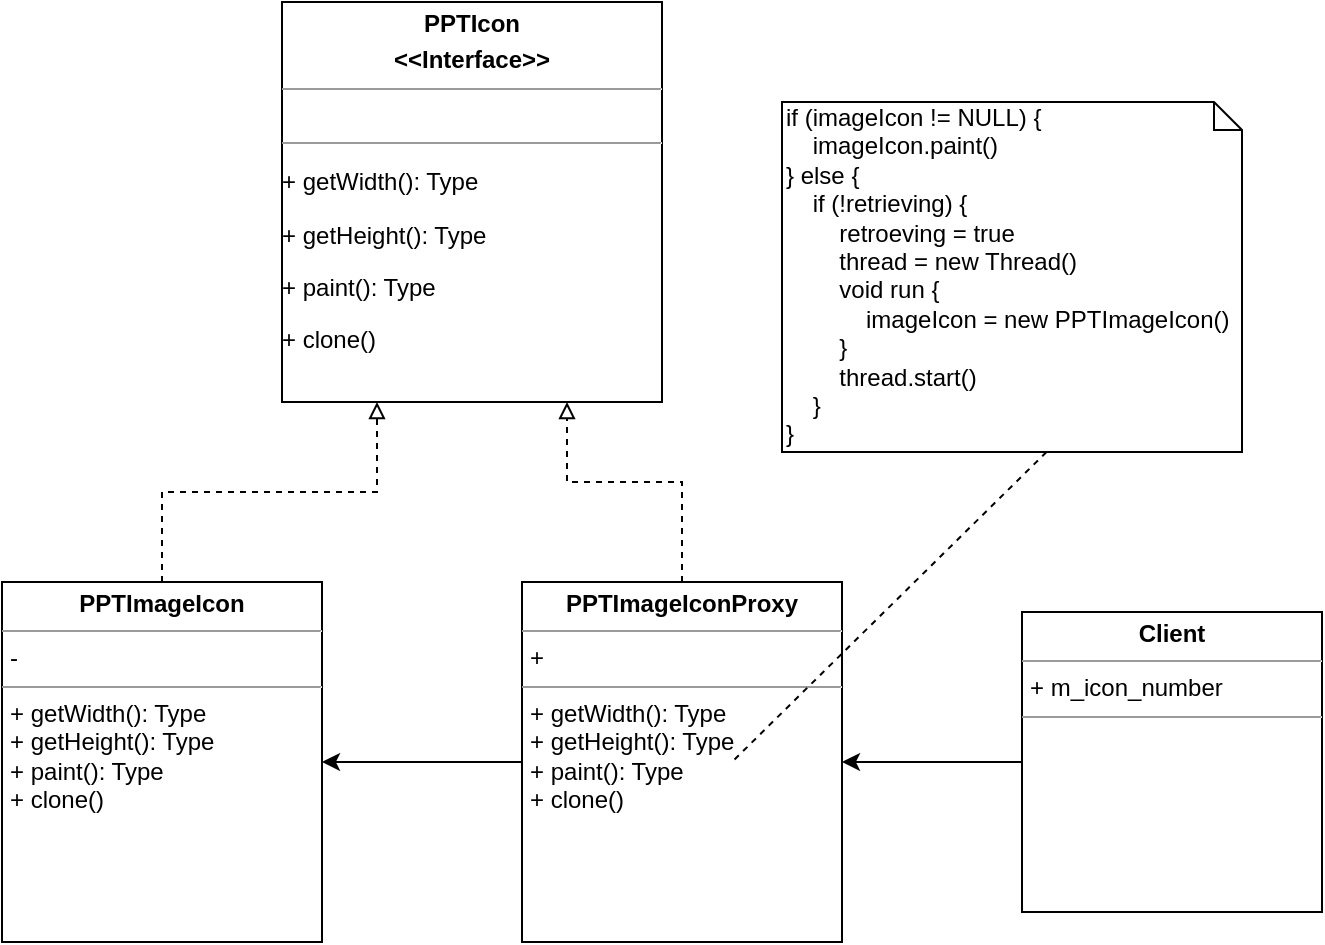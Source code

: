<mxfile version="10.7.7" type="device"><diagram id="BHmv3x919Vy1ojlWY7_N" name="Page-1"><mxGraphModel dx="951" dy="611" grid="1" gridSize="10" guides="1" tooltips="1" connect="1" arrows="1" fold="1" page="1" pageScale="1" pageWidth="827" pageHeight="1169" math="0" shadow="0"><root><mxCell id="0"/><mxCell id="1" parent="0"/><mxCell id="j3YsMhaydO8Wt0mhHx_m-9" style="edgeStyle=orthogonalEdgeStyle;rounded=0;orthogonalLoop=1;jettySize=auto;html=1;entryX=0.75;entryY=1;entryDx=0;entryDy=0;dashed=1;endArrow=block;endFill=0;exitX=0.5;exitY=0;exitDx=0;exitDy=0;" parent="1" source="UvD8MrK6XQkYHSgJ92pZ-1" target="j3YsMhaydO8Wt0mhHx_m-2" edge="1"><mxGeometry relative="1" as="geometry"><mxPoint x="590" y="300" as="sourcePoint"/><Array as="points"><mxPoint x="530" y="250"/><mxPoint x="473" y="250"/></Array></mxGeometry></mxCell><mxCell id="j3YsMhaydO8Wt0mhHx_m-8" style="edgeStyle=orthogonalEdgeStyle;rounded=0;orthogonalLoop=1;jettySize=auto;html=1;entryX=0.25;entryY=1;entryDx=0;entryDy=0;dashed=1;endArrow=block;endFill=0;" parent="1" source="j3YsMhaydO8Wt0mhHx_m-6" target="j3YsMhaydO8Wt0mhHx_m-2" edge="1"><mxGeometry relative="1" as="geometry"/></mxCell><mxCell id="UvD8MrK6XQkYHSgJ92pZ-2" value="" style="edgeStyle=orthogonalEdgeStyle;rounded=0;orthogonalLoop=1;jettySize=auto;html=1;startArrow=classic;startFill=1;endArrow=none;endFill=0;" parent="1" source="j3YsMhaydO8Wt0mhHx_m-6" target="UvD8MrK6XQkYHSgJ92pZ-1" edge="1"><mxGeometry relative="1" as="geometry"/></mxCell><mxCell id="j3YsMhaydO8Wt0mhHx_m-6" value="&lt;p style=&quot;margin: 0px ; margin-top: 4px ; text-align: center&quot;&gt;&lt;b&gt;PPTImageIcon&lt;/b&gt;&lt;/p&gt;&lt;hr size=&quot;1&quot;&gt;&lt;p style=&quot;margin: 0px ; margin-left: 4px&quot;&gt;-&amp;nbsp;&lt;/p&gt;&lt;hr size=&quot;1&quot;&gt;&lt;p style=&quot;margin: 0px ; margin-left: 4px&quot;&gt;+ getWidth(): Type&lt;br&gt;&lt;/p&gt;&lt;p style=&quot;margin: 0px ; margin-left: 4px&quot;&gt;+ getHeight(): Type&lt;br&gt;&lt;/p&gt;&lt;p style=&quot;margin: 0px ; margin-left: 4px&quot;&gt;+ paint(): Type&lt;br&gt;&lt;/p&gt;&lt;p style=&quot;margin: 0px ; margin-left: 4px&quot;&gt;+ clone()&lt;br&gt;&lt;/p&gt;" style="verticalAlign=top;align=left;overflow=fill;fontSize=12;fontFamily=Helvetica;html=1;" parent="1" vertex="1"><mxGeometry x="190" y="300" width="160" height="180" as="geometry"/></mxCell><mxCell id="UvD8MrK6XQkYHSgJ92pZ-1" value="&lt;p style=&quot;margin: 0px ; margin-top: 4px ; text-align: center&quot;&gt;&lt;b&gt;PPTImageIconProxy&lt;/b&gt;&lt;/p&gt;&lt;hr size=&quot;1&quot;&gt;&lt;p style=&quot;margin: 0px ; margin-left: 4px&quot;&gt;+&amp;nbsp;&lt;/p&gt;&lt;hr size=&quot;1&quot;&gt;&lt;p style=&quot;margin: 0px ; margin-left: 4px&quot;&gt;+ getWidth(): Type&lt;br&gt;&lt;/p&gt;&lt;p style=&quot;margin: 0px ; margin-left: 4px&quot;&gt;+ getHeight(): Type&lt;br&gt;&lt;/p&gt;&lt;p style=&quot;margin: 0px ; margin-left: 4px&quot;&gt;+ paint(): Type&lt;br&gt;&lt;/p&gt;&lt;p style=&quot;margin: 0px ; margin-left: 4px&quot;&gt;+ clone()&lt;br&gt;&lt;/p&gt;" style="verticalAlign=top;align=left;overflow=fill;fontSize=12;fontFamily=Helvetica;html=1;" parent="1" vertex="1"><mxGeometry x="450" y="300" width="160" height="180" as="geometry"/></mxCell><mxCell id="j3YsMhaydO8Wt0mhHx_m-2" value="&lt;p style=&quot;margin: 0px ; margin-top: 4px ; text-align: center&quot;&gt;&lt;b&gt;PPTIcon&lt;/b&gt;&lt;/p&gt;&lt;p style=&quot;margin: 0px ; margin-top: 4px ; text-align: center&quot;&gt;&lt;b&gt;&amp;lt;&amp;lt;Interface&amp;gt;&amp;gt;&lt;/b&gt;&lt;/p&gt;&lt;hr size=&quot;1&quot;&gt;&lt;p style=&quot;margin: 0px ; margin-left: 4px&quot;&gt;&lt;br&gt;&lt;/p&gt;&lt;hr size=&quot;1&quot;&gt;&lt;p&gt;+ getWidth(): Type&lt;br&gt;&lt;/p&gt;&lt;p&gt;+ getHeight(): Type&lt;br&gt;&lt;/p&gt;&lt;p&gt;+ paint(): Type&lt;/p&gt;&lt;p&gt;+ clone()&lt;br&gt;&lt;/p&gt;&lt;p&gt;&lt;br&gt;&lt;/p&gt;" style="verticalAlign=top;align=left;overflow=fill;fontSize=12;fontFamily=Helvetica;html=1;" parent="1" vertex="1"><mxGeometry x="330" y="10" width="190" height="200" as="geometry"/></mxCell><mxCell id="UvD8MrK6XQkYHSgJ92pZ-9" style="edgeStyle=orthogonalEdgeStyle;rounded=0;orthogonalLoop=1;jettySize=auto;html=1;startArrow=none;startFill=0;endArrow=classic;endFill=1;entryX=1;entryY=0.5;entryDx=0;entryDy=0;" parent="1" source="UvD8MrK6XQkYHSgJ92pZ-5" target="UvD8MrK6XQkYHSgJ92pZ-1" edge="1"><mxGeometry relative="1" as="geometry"><mxPoint x="680" y="390" as="targetPoint"/></mxGeometry></mxCell><mxCell id="UvD8MrK6XQkYHSgJ92pZ-5" value="&lt;p style=&quot;margin: 0px ; margin-top: 4px ; text-align: center&quot;&gt;&lt;b&gt;Client&lt;/b&gt;&lt;/p&gt;&lt;hr size=&quot;1&quot;&gt;&lt;p style=&quot;margin: 0px ; margin-left: 4px&quot;&gt;+ m_icon_number&lt;/p&gt;&lt;hr size=&quot;1&quot;&gt;&lt;p style=&quot;margin: 0px ; margin-left: 4px&quot;&gt;&lt;/p&gt;&lt;p&gt;&lt;br&gt;&lt;/p&gt;" style="verticalAlign=top;align=left;overflow=fill;fontSize=12;fontFamily=Helvetica;html=1;" parent="1" vertex="1"><mxGeometry x="700" y="315" width="150" height="150" as="geometry"/></mxCell><mxCell id="UvD8MrK6XQkYHSgJ92pZ-12" value="if (imageIcon != NULL) {&lt;br&gt;&amp;nbsp; &amp;nbsp; imageIcon.paint()&lt;br&gt;} else {&lt;br&gt;&amp;nbsp; &amp;nbsp; if (!retrieving) {&lt;br&gt;&amp;nbsp; &amp;nbsp; &amp;nbsp; &amp;nbsp; retroeving = true&lt;br&gt;&amp;nbsp; &amp;nbsp; &amp;nbsp; &amp;nbsp; thread = new Thread()&lt;br&gt;&amp;nbsp; &amp;nbsp; &amp;nbsp; &amp;nbsp; void run {&lt;br&gt;&amp;nbsp; &amp;nbsp; &amp;nbsp; &amp;nbsp; &amp;nbsp; &amp;nbsp; imageIcon = new PPTImageIcon()&lt;br&gt;&amp;nbsp; &amp;nbsp; &amp;nbsp; &amp;nbsp; }&lt;br&gt;&amp;nbsp; &amp;nbsp; &amp;nbsp; &amp;nbsp; thread.start()&lt;br&gt;&amp;nbsp; &amp;nbsp; }&lt;br&gt;}&lt;br&gt;" style="shape=note;whiteSpace=wrap;html=1;size=14;verticalAlign=top;align=left;spacingTop=-6;" parent="1" vertex="1"><mxGeometry x="580" y="60" width="230" height="175" as="geometry"/></mxCell><mxCell id="UvD8MrK6XQkYHSgJ92pZ-14" value="" style="endArrow=none;dashed=1;html=1;exitX=0.575;exitY=1;exitDx=0;exitDy=0;exitPerimeter=0;" parent="1" source="UvD8MrK6XQkYHSgJ92pZ-12" edge="1"><mxGeometry width="50" height="50" relative="1" as="geometry"><mxPoint x="605" y="340" as="sourcePoint"/><mxPoint x="555" y="390" as="targetPoint"/></mxGeometry></mxCell></root></mxGraphModel></diagram></mxfile>